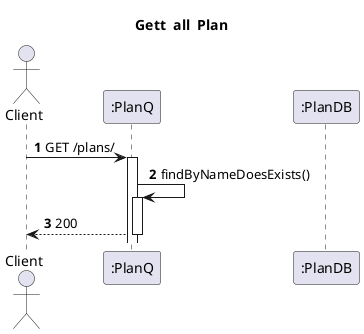 @startuml
'https://plantuml.com/sequence-diagram
autoactivate on
autonumber
title  Gett  all  Plan

autonumber

actor "Client" as Ac
participant ":PlanQ" as Auth
participant ":PlanDB" as DB
Ac->Auth:GET /plans/
Auth->Auth:findByNameDoesExists()
Auth-->Ac:200
@enduml
